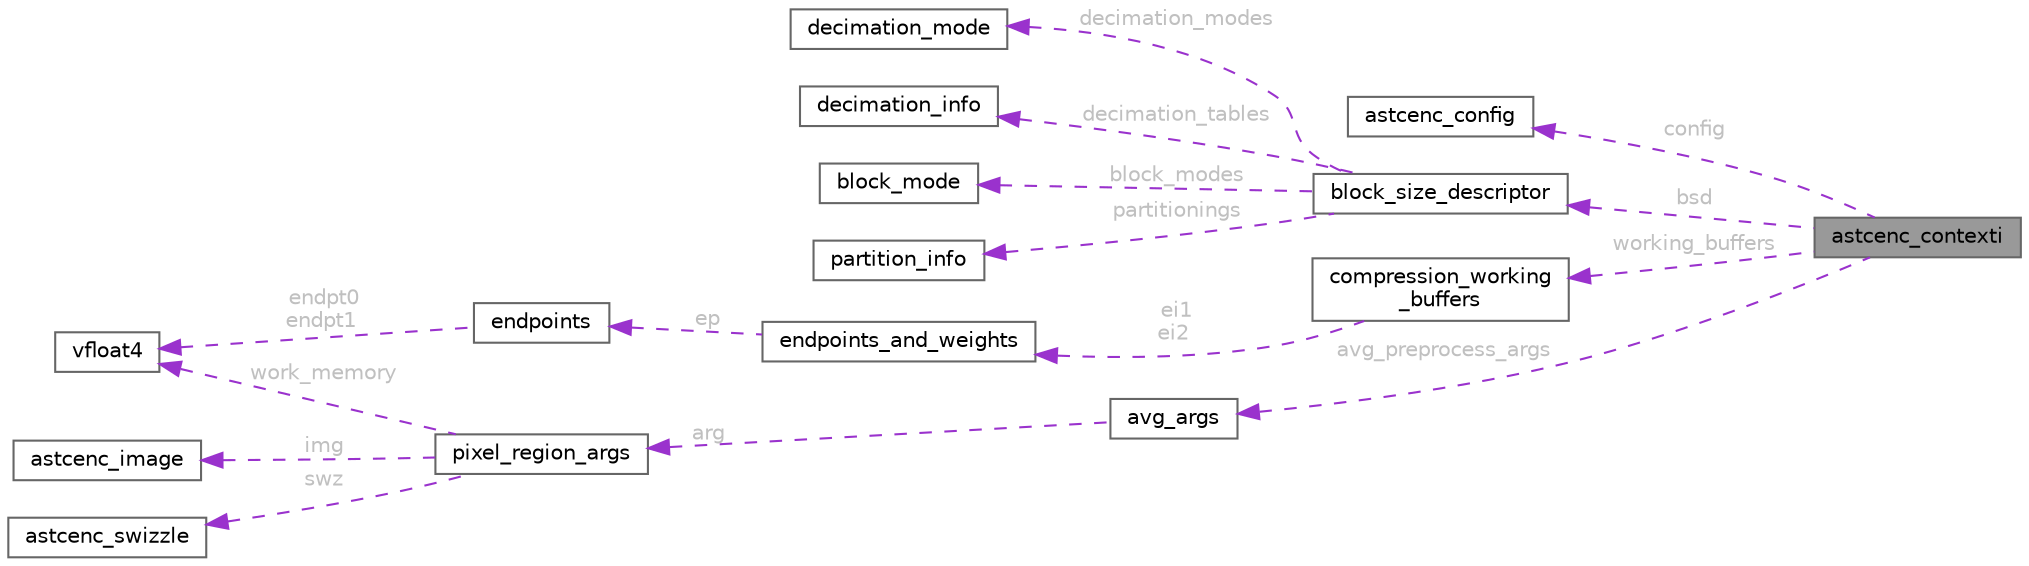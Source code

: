 digraph "astcenc_contexti"
{
 // LATEX_PDF_SIZE
  bgcolor="transparent";
  edge [fontname=Helvetica,fontsize=10,labelfontname=Helvetica,labelfontsize=10];
  node [fontname=Helvetica,fontsize=10,shape=box,height=0.2,width=0.4];
  rankdir="LR";
  Node1 [id="Node000001",label="astcenc_contexti",height=0.2,width=0.4,color="gray40", fillcolor="grey60", style="filled", fontcolor="black",tooltip="The astcenc compression context."];
  Node2 -> Node1 [id="edge1_Node000001_Node000002",dir="back",color="darkorchid3",style="dashed",tooltip=" ",label=" config",fontcolor="grey" ];
  Node2 [id="Node000002",label="astcenc_config",height=0.2,width=0.4,color="gray40", fillcolor="white", style="filled",URL="$structastcenc__config.html",tooltip="The config structure."];
  Node3 -> Node1 [id="edge2_Node000001_Node000003",dir="back",color="darkorchid3",style="dashed",tooltip=" ",label=" bsd",fontcolor="grey" ];
  Node3 [id="Node000003",label="block_size_descriptor",height=0.2,width=0.4,color="gray40", fillcolor="white", style="filled",URL="$structblock__size__descriptor.html",tooltip="Data tables for a single block size."];
  Node4 -> Node3 [id="edge3_Node000003_Node000004",dir="back",color="darkorchid3",style="dashed",tooltip=" ",label=" decimation_modes",fontcolor="grey" ];
  Node4 [id="Node000004",label="decimation_mode",height=0.2,width=0.4,color="gray40", fillcolor="white", style="filled",URL="$structdecimation__mode.html",tooltip="Metadata for single decimation mode for a specific block size."];
  Node5 -> Node3 [id="edge4_Node000003_Node000005",dir="back",color="darkorchid3",style="dashed",tooltip=" ",label=" decimation_tables",fontcolor="grey" ];
  Node5 [id="Node000005",label="decimation_info",height=0.2,width=0.4,color="gray40", fillcolor="white", style="filled",URL="$structdecimation__info.html",tooltip="The weight grid information for a single decimation pattern."];
  Node6 -> Node3 [id="edge5_Node000003_Node000006",dir="back",color="darkorchid3",style="dashed",tooltip=" ",label=" block_modes",fontcolor="grey" ];
  Node6 [id="Node000006",label="block_mode",height=0.2,width=0.4,color="gray40", fillcolor="white", style="filled",URL="$structblock__mode.html",tooltip="Metadata for single block mode for a specific block size."];
  Node7 -> Node3 [id="edge6_Node000003_Node000007",dir="back",color="darkorchid3",style="dashed",tooltip=" ",label=" partitionings",fontcolor="grey" ];
  Node7 [id="Node000007",label="partition_info",height=0.2,width=0.4,color="gray40", fillcolor="white", style="filled",URL="$structpartition__info.html",tooltip="The partition information for a single partition."];
  Node8 -> Node1 [id="edge7_Node000001_Node000008",dir="back",color="darkorchid3",style="dashed",tooltip=" ",label=" working_buffers",fontcolor="grey" ];
  Node8 [id="Node000008",label="compression_working\l_buffers",height=0.2,width=0.4,color="gray40", fillcolor="white", style="filled",URL="$structcompression__working__buffers.html",tooltip="Preallocated working buffers, allocated per thread during context creation."];
  Node9 -> Node8 [id="edge8_Node000008_Node000009",dir="back",color="darkorchid3",style="dashed",tooltip=" ",label=" ei1\nei2",fontcolor="grey" ];
  Node9 [id="Node000009",label="endpoints_and_weights",height=0.2,width=0.4,color="gray40", fillcolor="white", style="filled",URL="$structendpoints__and__weights.html",tooltip="Data structure storing the color endpoints and weights."];
  Node10 -> Node9 [id="edge9_Node000009_Node000010",dir="back",color="darkorchid3",style="dashed",tooltip=" ",label=" ep",fontcolor="grey" ];
  Node10 [id="Node000010",label="endpoints",height=0.2,width=0.4,color="gray40", fillcolor="white", style="filled",URL="$structendpoints.html",tooltip="Data structure storing the color endpoints for a block."];
  Node11 -> Node10 [id="edge10_Node000010_Node000011",dir="back",color="darkorchid3",style="dashed",tooltip=" ",label=" endpt0\nendpt1",fontcolor="grey" ];
  Node11 [id="Node000011",label="vfloat4",height=0.2,width=0.4,color="gray40", fillcolor="white", style="filled",URL="$structvfloat4.html",tooltip="4x32-bit vectors, implemented using Armv8-A NEON."];
  Node12 -> Node1 [id="edge11_Node000001_Node000012",dir="back",color="darkorchid3",style="dashed",tooltip=" ",label=" avg_preprocess_args",fontcolor="grey" ];
  Node12 [id="Node000012",label="avg_args",height=0.2,width=0.4,color="gray40", fillcolor="white", style="filled",URL="$structavg__args.html",tooltip="Parameter structure for compute_averages_proc()."];
  Node13 -> Node12 [id="edge12_Node000012_Node000013",dir="back",color="darkorchid3",style="dashed",tooltip=" ",label=" arg",fontcolor="grey" ];
  Node13 [id="Node000013",label="pixel_region_args",height=0.2,width=0.4,color="gray40", fillcolor="white", style="filled",URL="$structpixel__region__args.html",tooltip="Parameter structure for compute_pixel_region_variance()."];
  Node14 -> Node13 [id="edge13_Node000013_Node000014",dir="back",color="darkorchid3",style="dashed",tooltip=" ",label=" img",fontcolor="grey" ];
  Node14 [id="Node000014",label="astcenc_image",height=0.2,width=0.4,color="gray40", fillcolor="white", style="filled",URL="$structastcenc__image.html",tooltip="An uncompressed 2D or 3D image."];
  Node15 -> Node13 [id="edge14_Node000013_Node000015",dir="back",color="darkorchid3",style="dashed",tooltip=" ",label=" swz",fontcolor="grey" ];
  Node15 [id="Node000015",label="astcenc_swizzle",height=0.2,width=0.4,color="gray40", fillcolor="white", style="filled",URL="$structastcenc__swizzle.html",tooltip="A texel component swizzle."];
  Node11 -> Node13 [id="edge15_Node000013_Node000011",dir="back",color="darkorchid3",style="dashed",tooltip=" ",label=" work_memory",fontcolor="grey" ];
}
